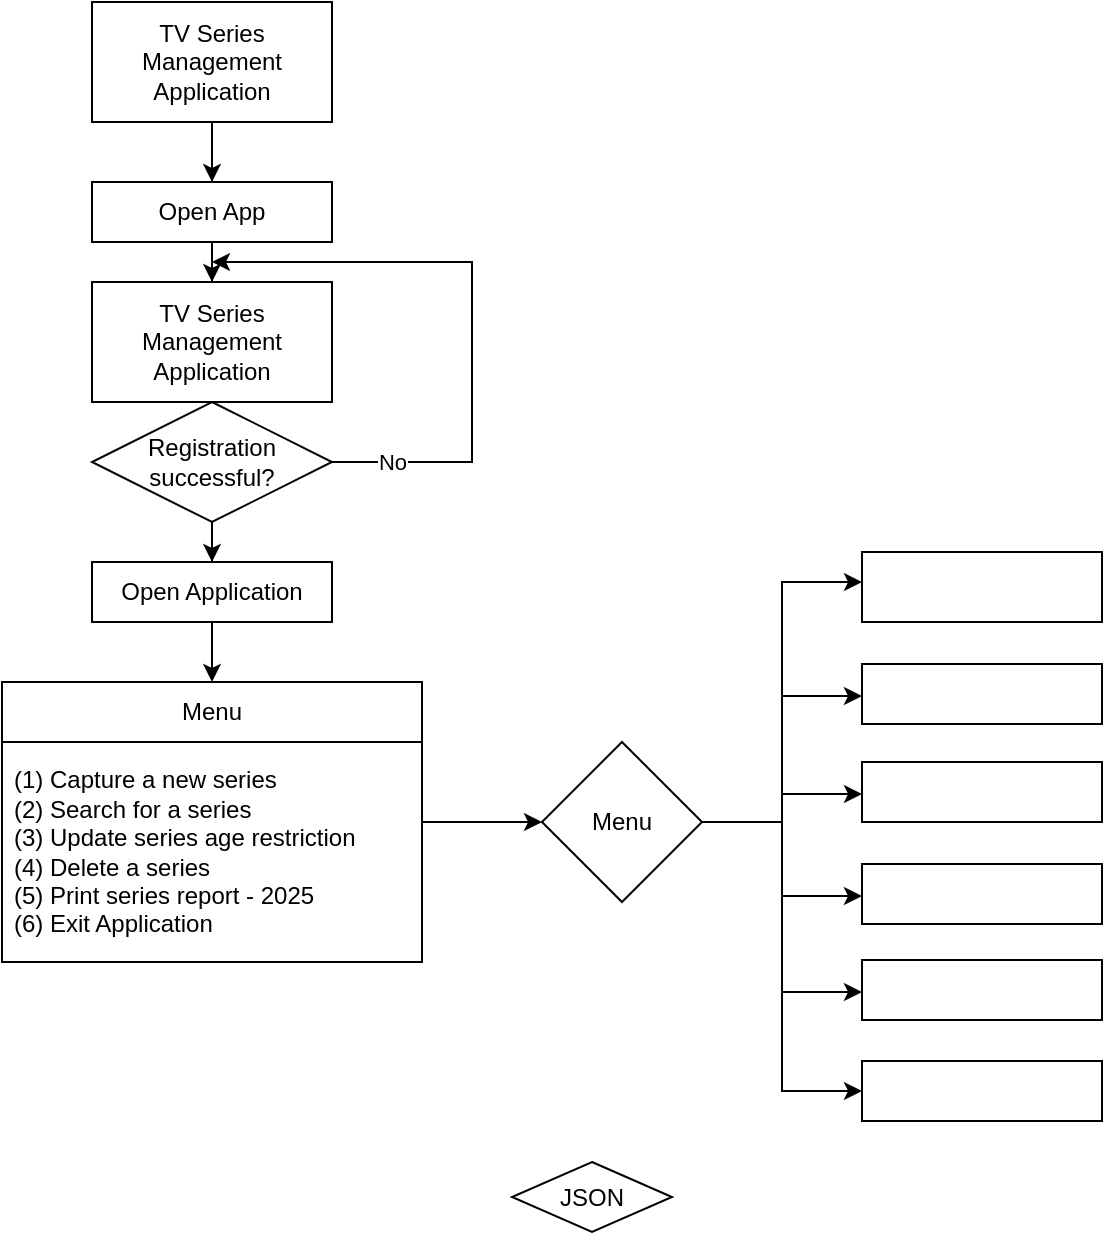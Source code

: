 <mxfile version="28.0.7">
  <diagram name="Page-1" id="ur7ggvwEmTtX5OtbJOhR">
    <mxGraphModel dx="1106" dy="676" grid="1" gridSize="10" guides="1" tooltips="1" connect="1" arrows="1" fold="1" page="1" pageScale="1" pageWidth="827" pageHeight="1169" math="0" shadow="0">
      <root>
        <mxCell id="0" />
        <mxCell id="1" parent="0" />
        <mxCell id="sweXDwjEjmomIUumZzKp-1" value="" style="edgeStyle=orthogonalEdgeStyle;rounded=0;orthogonalLoop=1;jettySize=auto;html=1;" parent="1" source="sweXDwjEjmomIUumZzKp-3" target="sweXDwjEjmomIUumZzKp-6" edge="1">
          <mxGeometry relative="1" as="geometry" />
        </mxCell>
        <mxCell id="sweXDwjEjmomIUumZzKp-2" value="" style="edgeStyle=orthogonalEdgeStyle;rounded=0;orthogonalLoop=1;jettySize=auto;html=1;" parent="1" source="sweXDwjEjmomIUumZzKp-3" target="sweXDwjEjmomIUumZzKp-17" edge="1">
          <mxGeometry relative="1" as="geometry" />
        </mxCell>
        <mxCell id="sweXDwjEjmomIUumZzKp-3" value="TV Series Management Application" style="rounded=0;whiteSpace=wrap;html=1;" parent="1" vertex="1">
          <mxGeometry x="85" y="40" width="120" height="60" as="geometry" />
        </mxCell>
        <mxCell id="sweXDwjEjmomIUumZzKp-4" value="JSON" style="rhombus;whiteSpace=wrap;html=1;rounded=0;" parent="1" vertex="1">
          <mxGeometry x="295" y="620" width="80" height="35" as="geometry" />
        </mxCell>
        <mxCell id="sweXDwjEjmomIUumZzKp-5" value="" style="edgeStyle=orthogonalEdgeStyle;rounded=0;orthogonalLoop=1;jettySize=auto;html=1;" parent="1" source="sweXDwjEjmomIUumZzKp-6" edge="1">
          <mxGeometry relative="1" as="geometry">
            <mxPoint x="145" y="190" as="targetPoint" />
          </mxGeometry>
        </mxCell>
        <mxCell id="sweXDwjEjmomIUumZzKp-6" value="Open App" style="rounded=0;whiteSpace=wrap;html=1;" parent="1" vertex="1">
          <mxGeometry x="85" y="130" width="120" height="30" as="geometry" />
        </mxCell>
        <mxCell id="sweXDwjEjmomIUumZzKp-7" value="" style="endArrow=classic;html=1;rounded=0;" parent="1" edge="1">
          <mxGeometry relative="1" as="geometry">
            <mxPoint x="205" y="270" as="sourcePoint" />
            <mxPoint x="145" y="170" as="targetPoint" />
            <Array as="points">
              <mxPoint x="225" y="270" />
              <mxPoint x="275" y="270" />
              <mxPoint x="275" y="170" />
            </Array>
          </mxGeometry>
        </mxCell>
        <mxCell id="sweXDwjEjmomIUumZzKp-8" value="No" style="edgeLabel;resizable=0;html=1;;align=center;verticalAlign=middle;" parent="sweXDwjEjmomIUumZzKp-7" connectable="0" vertex="1">
          <mxGeometry relative="1" as="geometry">
            <mxPoint x="-40" y="80" as="offset" />
          </mxGeometry>
        </mxCell>
        <mxCell id="sweXDwjEjmomIUumZzKp-9" value="" style="edgeStyle=orthogonalEdgeStyle;rounded=0;orthogonalLoop=1;jettySize=auto;html=1;" parent="1" source="sweXDwjEjmomIUumZzKp-10" target="sweXDwjEjmomIUumZzKp-14" edge="1">
          <mxGeometry relative="1" as="geometry" />
        </mxCell>
        <mxCell id="sweXDwjEjmomIUumZzKp-10" value="Registration successful?" style="rhombus;whiteSpace=wrap;html=1;" parent="1" vertex="1">
          <mxGeometry x="85" y="240" width="120" height="60" as="geometry" />
        </mxCell>
        <mxCell id="sweXDwjEjmomIUumZzKp-11" value="" style="edgeStyle=orthogonalEdgeStyle;rounded=0;orthogonalLoop=1;jettySize=auto;html=1;" parent="1" source="sweXDwjEjmomIUumZzKp-12" target="sweXDwjEjmomIUumZzKp-10" edge="1">
          <mxGeometry relative="1" as="geometry" />
        </mxCell>
        <mxCell id="sweXDwjEjmomIUumZzKp-12" value="Registration" style="shape=process;whiteSpace=wrap;html=1;backgroundOutline=1;" parent="1" vertex="1">
          <mxGeometry x="85" y="190" width="120" height="30" as="geometry" />
        </mxCell>
        <mxCell id="sweXDwjEjmomIUumZzKp-13" value="" style="edgeStyle=orthogonalEdgeStyle;rounded=0;orthogonalLoop=1;jettySize=auto;html=1;entryX=0.5;entryY=0;entryDx=0;entryDy=0;" parent="1" source="sweXDwjEjmomIUumZzKp-14" target="sweXDwjEjmomIUumZzKp-15" edge="1">
          <mxGeometry relative="1" as="geometry">
            <mxPoint x="145" y="400" as="targetPoint" />
          </mxGeometry>
        </mxCell>
        <mxCell id="sweXDwjEjmomIUumZzKp-14" value="Open Application" style="whiteSpace=wrap;html=1;" parent="1" vertex="1">
          <mxGeometry x="85" y="320" width="120" height="30" as="geometry" />
        </mxCell>
        <mxCell id="4uyYmniVmwnORTyzd9W--7" value="" style="edgeStyle=orthogonalEdgeStyle;rounded=0;orthogonalLoop=1;jettySize=auto;html=1;" edge="1" parent="1" source="sweXDwjEjmomIUumZzKp-15" target="4uyYmniVmwnORTyzd9W--6">
          <mxGeometry relative="1" as="geometry" />
        </mxCell>
        <mxCell id="sweXDwjEjmomIUumZzKp-15" value="Menu" style="swimlane;fontStyle=0;childLayout=stackLayout;horizontal=1;startSize=30;horizontalStack=0;resizeParent=1;resizeParentMax=0;resizeLast=0;collapsible=1;marginBottom=0;whiteSpace=wrap;html=1;" parent="1" vertex="1">
          <mxGeometry x="40" y="380" width="210" height="140" as="geometry" />
        </mxCell>
        <mxCell id="sweXDwjEjmomIUumZzKp-16" value="&lt;span style=&quot;background-color: transparent; color: light-dark(rgb(0, 0, 0), rgb(255, 255, 255));&quot;&gt;(1) Capture a new series&lt;/span&gt;&lt;br&gt;&lt;span style=&quot;background-color: transparent; color: light-dark(rgb(0, 0, 0), rgb(255, 255, 255));&quot;&gt;(2) Search for a series&lt;/span&gt;&lt;br&gt;&lt;span style=&quot;background-color: transparent; color: light-dark(rgb(0, 0, 0), rgb(255, 255, 255));&quot;&gt;(3) Update series age restriction&lt;/span&gt;&lt;br&gt;&lt;span style=&quot;background-color: transparent; color: light-dark(rgb(0, 0, 0), rgb(255, 255, 255));&quot;&gt;(4) Delete a series&lt;/span&gt;&lt;br&gt;&lt;span style=&quot;background-color: transparent; color: light-dark(rgb(0, 0, 0), rgb(255, 255, 255));&quot;&gt;(5) Print series report - 2025&lt;/span&gt;&lt;br&gt;&lt;span style=&quot;background-color: transparent; color: light-dark(rgb(0, 0, 0), rgb(255, 255, 255));&quot;&gt;(6) Exit Application&lt;/span&gt;" style="text;strokeColor=none;fillColor=none;align=left;verticalAlign=middle;spacingLeft=4;spacingRight=4;overflow=hidden;points=[[0,0.5],[1,0.5]];portConstraint=eastwest;rotatable=0;whiteSpace=wrap;html=1;" parent="sweXDwjEjmomIUumZzKp-15" vertex="1">
          <mxGeometry y="30" width="210" height="110" as="geometry" />
        </mxCell>
        <mxCell id="sweXDwjEjmomIUumZzKp-17" value="TV Series Management Application" style="rounded=0;whiteSpace=wrap;html=1;" parent="1" vertex="1">
          <mxGeometry x="85" y="180" width="120" height="60" as="geometry" />
        </mxCell>
        <mxCell id="4uyYmniVmwnORTyzd9W--9" value="" style="edgeStyle=orthogonalEdgeStyle;rounded=0;orthogonalLoop=1;jettySize=auto;html=1;" edge="1" parent="1" source="4uyYmniVmwnORTyzd9W--6" target="4uyYmniVmwnORTyzd9W--8">
          <mxGeometry relative="1" as="geometry">
            <Array as="points">
              <mxPoint x="430" y="450" />
              <mxPoint x="430" y="330" />
            </Array>
          </mxGeometry>
        </mxCell>
        <mxCell id="4uyYmniVmwnORTyzd9W--6" value="Menu" style="rhombus;whiteSpace=wrap;html=1;fontStyle=0;startSize=30;horizontal=1;" vertex="1" parent="1">
          <mxGeometry x="310" y="410" width="80" height="80" as="geometry" />
        </mxCell>
        <mxCell id="4uyYmniVmwnORTyzd9W--8" value="" style="whiteSpace=wrap;html=1;fontStyle=0;startSize=30;horizontal=1;" vertex="1" parent="1">
          <mxGeometry x="470" y="315" width="120" height="35" as="geometry" />
        </mxCell>
        <mxCell id="4uyYmniVmwnORTyzd9W--11" value="" style="endArrow=classic;html=1;rounded=0;" edge="1" parent="1">
          <mxGeometry width="50" height="50" relative="1" as="geometry">
            <mxPoint x="430" y="387" as="sourcePoint" />
            <mxPoint x="470" y="387" as="targetPoint" />
            <Array as="points">
              <mxPoint x="450" y="387" />
            </Array>
          </mxGeometry>
        </mxCell>
        <mxCell id="4uyYmniVmwnORTyzd9W--30" value="" style="whiteSpace=wrap;html=1;fontStyle=0;startSize=30;horizontal=1;" vertex="1" parent="1">
          <mxGeometry x="470" y="371" width="120" height="30" as="geometry" />
        </mxCell>
        <mxCell id="4uyYmniVmwnORTyzd9W--33" value="" style="endArrow=classic;html=1;rounded=0;" edge="1" parent="1">
          <mxGeometry width="50" height="50" relative="1" as="geometry">
            <mxPoint x="430" y="436" as="sourcePoint" />
            <mxPoint x="470" y="436" as="targetPoint" />
            <Array as="points">
              <mxPoint x="450" y="436" />
            </Array>
          </mxGeometry>
        </mxCell>
        <mxCell id="4uyYmniVmwnORTyzd9W--34" value="" style="whiteSpace=wrap;html=1;fontStyle=0;startSize=30;horizontal=1;" vertex="1" parent="1">
          <mxGeometry x="470" y="420" width="120" height="30" as="geometry" />
        </mxCell>
        <mxCell id="4uyYmniVmwnORTyzd9W--35" value="" style="endArrow=classic;html=1;rounded=0;" edge="1" parent="1">
          <mxGeometry width="50" height="50" relative="1" as="geometry">
            <mxPoint x="430" y="487" as="sourcePoint" />
            <mxPoint x="470" y="487" as="targetPoint" />
            <Array as="points">
              <mxPoint x="450" y="487" />
            </Array>
          </mxGeometry>
        </mxCell>
        <mxCell id="4uyYmniVmwnORTyzd9W--36" value="" style="whiteSpace=wrap;html=1;fontStyle=0;startSize=30;horizontal=1;" vertex="1" parent="1">
          <mxGeometry x="470" y="471" width="120" height="30" as="geometry" />
        </mxCell>
        <mxCell id="4uyYmniVmwnORTyzd9W--38" value="" style="whiteSpace=wrap;html=1;fontStyle=0;startSize=30;horizontal=1;" vertex="1" parent="1">
          <mxGeometry x="470" y="569.5" width="120" height="30" as="geometry" />
        </mxCell>
        <mxCell id="4uyYmniVmwnORTyzd9W--39" value="" style="endArrow=classic;html=1;rounded=0;" edge="1" parent="1">
          <mxGeometry width="50" height="50" relative="1" as="geometry">
            <mxPoint x="430" y="535" as="sourcePoint" />
            <mxPoint x="470" y="535" as="targetPoint" />
            <Array as="points">
              <mxPoint x="450" y="535" />
            </Array>
          </mxGeometry>
        </mxCell>
        <mxCell id="4uyYmniVmwnORTyzd9W--40" value="" style="whiteSpace=wrap;html=1;fontStyle=0;startSize=30;horizontal=1;" vertex="1" parent="1">
          <mxGeometry x="470" y="519" width="120" height="30" as="geometry" />
        </mxCell>
        <mxCell id="4uyYmniVmwnORTyzd9W--41" value="" style="edgeStyle=orthogonalEdgeStyle;rounded=0;orthogonalLoop=1;jettySize=auto;html=1;entryX=0;entryY=0.5;entryDx=0;entryDy=0;" edge="1" parent="1" target="4uyYmniVmwnORTyzd9W--38">
          <mxGeometry relative="1" as="geometry">
            <mxPoint x="400" y="450" as="sourcePoint" />
            <mxPoint x="480" y="585" as="targetPoint" />
            <Array as="points">
              <mxPoint x="390" y="450" />
              <mxPoint x="430" y="450" />
              <mxPoint x="430" y="585" />
            </Array>
          </mxGeometry>
        </mxCell>
      </root>
    </mxGraphModel>
  </diagram>
</mxfile>
